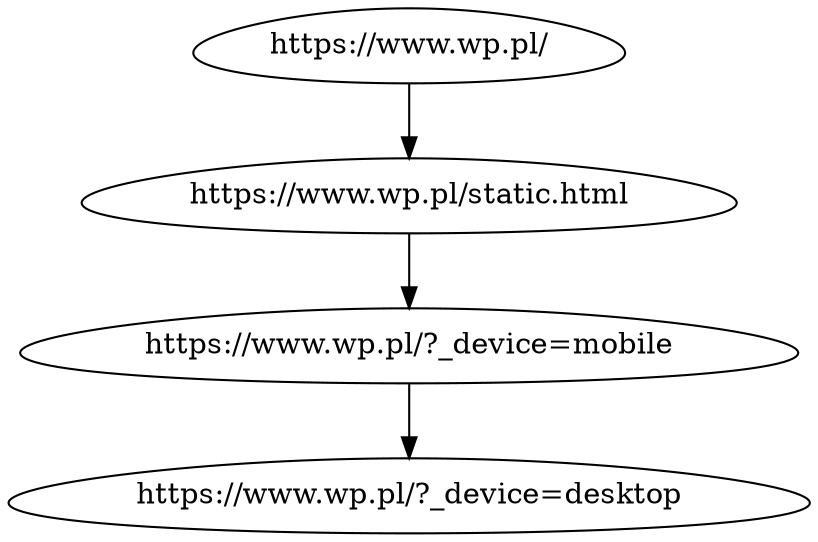 digraph tree {
	"https://www.wp.pl/" [label="https://www.wp.pl/", shape=egg]
	"https://www.wp.pl/static.html" [label="https://www.wp.pl/static.html", shape=egg]
	"https://www.wp.pl/?_device=mobile" [label="https://www.wp.pl/?_device=mobile", shape=egg]
	"https://www.wp.pl/?_device=desktop" [label="https://www.wp.pl/?_device=desktop", shape=egg]

	"https://www.wp.pl/" -> "https://www.wp.pl/static.html"
	"https://www.wp.pl/static.html" -> "https://www.wp.pl/?_device=mobile"
	"https://www.wp.pl/?_device=mobile" -> "https://www.wp.pl/?_device=desktop"
}